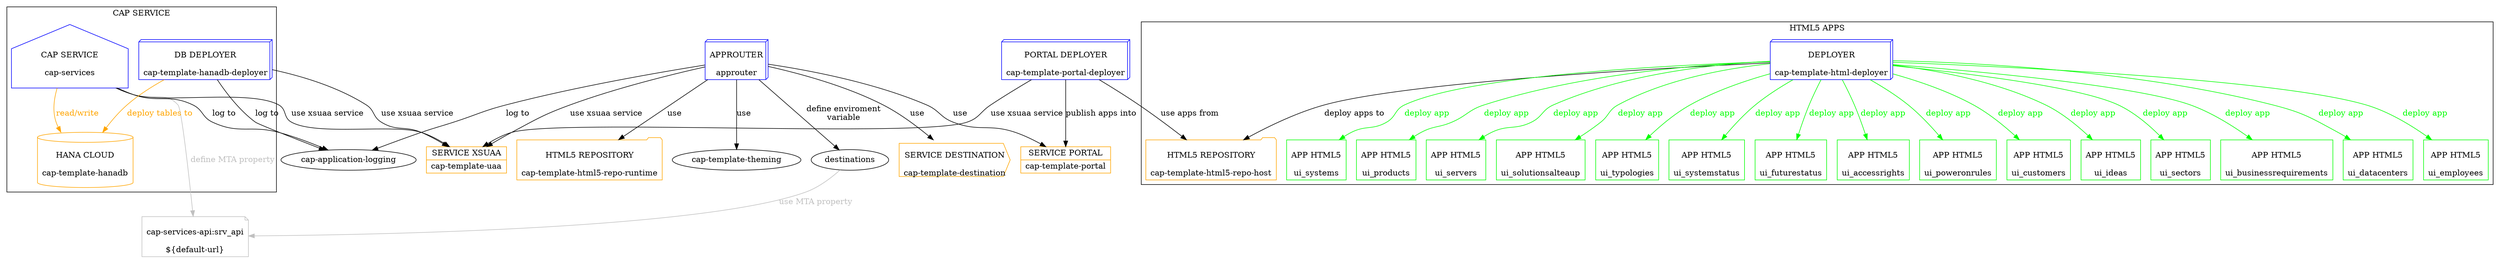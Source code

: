 digraph MTA {
subgraph cluster_CAP_SERVICE {
  graph [ label = "CAP SERVICE" ];
  "cap-services";
  "cap-template-hanadb";
  "cap-template-hanadb-deployer";
  "cap-services" -> "cap-template-hanadb" [ label = "read/write", color = "orange", fontcolor = "orange" ];
  "cap-template-hanadb-deployer" -> "cap-template-hanadb" [ label = "deploy tables to", color = "orange", fontcolor = "orange" ];
}

subgraph cluster_HTML5_APPS {
  graph [ label = "HTML5 APPS" ];
  "cap-template-html-deployer";
  "cap-template-html5-repo-host";
  "ui_datacenters";
  "ui_employees";
  "ui_systems";
  "ui_products";
  "ui_servers";
  "ui_solutionsalteaup";
  "ui_typologies";
  "ui_systemstatus";
  "ui_futurestatus";
  "ui_accessrights";
  "ui_poweronrules";
  "ui_customers";
  "ui_ideas";
  "ui_sectors";
  "ui_businessrequirements";
  "cap-template-html-deployer" -> "cap-template-html5-repo-host" [ label = "deploy apps to", color = "black", fontcolor = "black" ];
  "cap-template-html-deployer" -> "ui_datacenters" [ label = "deploy app", color = "green", fontcolor = "green" ];
  "cap-template-html-deployer" -> "ui_employees" [ label = "deploy app", color = "green", fontcolor = "green" ];
  "cap-template-html-deployer" -> "ui_systems" [ label = "deploy app", color = "green", fontcolor = "green" ];
  "cap-template-html-deployer" -> "ui_products" [ label = "deploy app", color = "green", fontcolor = "green" ];
  "cap-template-html-deployer" -> "ui_servers" [ label = "deploy app", color = "green", fontcolor = "green" ];
  "cap-template-html-deployer" -> "ui_solutionsalteaup" [ label = "deploy app", color = "green", fontcolor = "green" ];
  "cap-template-html-deployer" -> "ui_typologies" [ label = "deploy app", color = "green", fontcolor = "green" ];
  "cap-template-html-deployer" -> "ui_systemstatus" [ label = "deploy app", color = "green", fontcolor = "green" ];
  "cap-template-html-deployer" -> "ui_futurestatus" [ label = "deploy app", color = "green", fontcolor = "green" ];
  "cap-template-html-deployer" -> "ui_accessrights" [ label = "deploy app", color = "green", fontcolor = "green" ];
  "cap-template-html-deployer" -> "ui_poweronrules" [ label = "deploy app", color = "green", fontcolor = "green" ];
  "cap-template-html-deployer" -> "ui_customers" [ label = "deploy app", color = "green", fontcolor = "green" ];
  "cap-template-html-deployer" -> "ui_ideas" [ label = "deploy app", color = "green", fontcolor = "green" ];
  "cap-template-html-deployer" -> "ui_sectors" [ label = "deploy app", color = "green", fontcolor = "green" ];
  "cap-template-html-deployer" -> "ui_businessrequirements" [ label = "deploy app", color = "green", fontcolor = "green" ];
}

  "cap-services" [ label = "\nCAP SERVICE\n\ncap-services", shape =house, color = "blue" ];
  "cap-services-api:srv_api" [ label = "\ncap-services-api:srv_api

${default-url}", shape =note, color = "grey" ];
  "cap-template-uaa" [ label = "{SERVICE XSUAA|cap-template-uaa}", shape =record, color = "orange" ];
  "cap-application-logging";
  "approuter" [ label = "\nAPPROUTER\n\napprouter", shape =box3d, color = "blue" ];
  "cap-template-destination" [ label = "\nSERVICE DESTINATION\n\ncap-template-destination", shape =cds, color = "orange" ];
  "cap-template-html5-repo-runtime" [ label = "\nHTML5 REPOSITORY\n\ncap-template-html5-repo-runtime", shape =folder, color = "orange" ];
  "cap-template-portal" [ label = "{SERVICE PORTAL|cap-template-portal}", shape =record, color = "orange" ];
  "cap-template-theming";
  "destinations";
  "cap-template-hanadb-deployer" [ label = "\nDB DEPLOYER\n\ncap-template-hanadb-deployer", shape =box3d, color = "blue" ];
  "ui_datacenters" [ label = "\nAPP HTML5\n\nui_datacenters", shape =rect, color = "green" ];
  "ui_employees" [ label = "\nAPP HTML5\n\nui_employees", shape =rect, color = "green" ];
  "ui_systems" [ label = "\nAPP HTML5\n\nui_systems", shape =rect, color = "green" ];
  "ui_products" [ label = "\nAPP HTML5\n\nui_products", shape =rect, color = "green" ];
  "ui_servers" [ label = "\nAPP HTML5\n\nui_servers", shape =rect, color = "green" ];
  "ui_solutionsalteaup" [ label = "\nAPP HTML5\n\nui_solutionsalteaup", shape =rect, color = "green" ];
  "ui_typologies" [ label = "\nAPP HTML5\n\nui_typologies", shape =rect, color = "green" ];
  "ui_systemstatus" [ label = "\nAPP HTML5\n\nui_systemstatus", shape =rect, color = "green" ];
  "ui_futurestatus" [ label = "\nAPP HTML5\n\nui_futurestatus", shape =rect, color = "green" ];
  "ui_accessrights" [ label = "\nAPP HTML5\n\nui_accessrights", shape =rect, color = "green" ];
  "ui_poweronrules" [ label = "\nAPP HTML5\n\nui_poweronrules", shape =rect, color = "green" ];
  "ui_customers" [ label = "\nAPP HTML5\n\nui_customers", shape =rect, color = "green" ];
  "ui_ideas" [ label = "\nAPP HTML5\n\nui_ideas", shape =rect, color = "green" ];
  "ui_sectors" [ label = "\nAPP HTML5\n\nui_sectors", shape =rect, color = "green" ];
  "ui_businessrequirements" [ label = "\nAPP HTML5\n\nui_businessrequirements", shape =rect, color = "green" ];
  "cap-template-html-deployer" [ label = "\nDEPLOYER\n\ncap-template-html-deployer", shape =box3d, color = "blue" ];
  "cap-template-portal-deployer" [ label = "\nPORTAL DEPLOYER\n\ncap-template-portal-deployer", shape =box3d, color = "blue" ];
  "cap-template-html5-repo-host" [ label = "\nHTML5 REPOSITORY\n\ncap-template-html5-repo-host", shape =folder, color = "orange" ];
  "cap-template-hanadb" [ label = "\nHANA CLOUD\n\ncap-template-hanadb", shape =cylinder, color = "orange" ];
  "cap-services" -> "cap-services-api:srv_api" [ label = "define MTA property", color = "grey", fontcolor = "grey" ];
  "cap-services" -> "cap-template-uaa" [ label = "use xsuaa service", color = "black", fontcolor = "black" ];
  "cap-services" -> "cap-application-logging" [ label = "log to", color = "black", fontcolor = "black" ];
  "approuter" -> "cap-template-destination" [ label = "use", color = "black", fontcolor = "black" ];
  "approuter" -> "cap-template-uaa" [ label = "use xsuaa service", color = "black", fontcolor = "black" ];
  "approuter" -> "cap-template-html5-repo-runtime" [ label = "use", color = "black", fontcolor = "black" ];
  "approuter" -> "cap-template-portal" [ label = "use", color = "black", fontcolor = "black" ];
  "approuter" -> "cap-template-theming" [ label = "use", color = "black", fontcolor = "black" ];
  "approuter" -> "cap-application-logging" [ label = "log to", color = "black", fontcolor = "black" ];
  "approuter" -> "destinations" [ label = "define enviroment
variable", color = "black", fontcolor = "black" ];
  "cap-template-hanadb-deployer" -> "cap-template-uaa" [ label = "use xsuaa service", color = "black", fontcolor = "black" ];
  "cap-template-hanadb-deployer" -> "cap-application-logging" [ label = "log to", color = "black", fontcolor = "black" ];
  "cap-template-portal-deployer" -> "cap-template-portal" [ label = "publish apps into", color = "black", fontcolor = "black" ];
  "cap-template-portal-deployer" -> "cap-template-html5-repo-host" [ label = "use apps from", color = "black", fontcolor = "black" ];
  "cap-template-portal-deployer" -> "cap-template-uaa" [ label = "use xsuaa service", color = "black", fontcolor = "black" ];
  "destinations" -> "cap-services-api:srv_api" [ label = "use MTA property", color = "grey", fontcolor = "grey" ];
}
